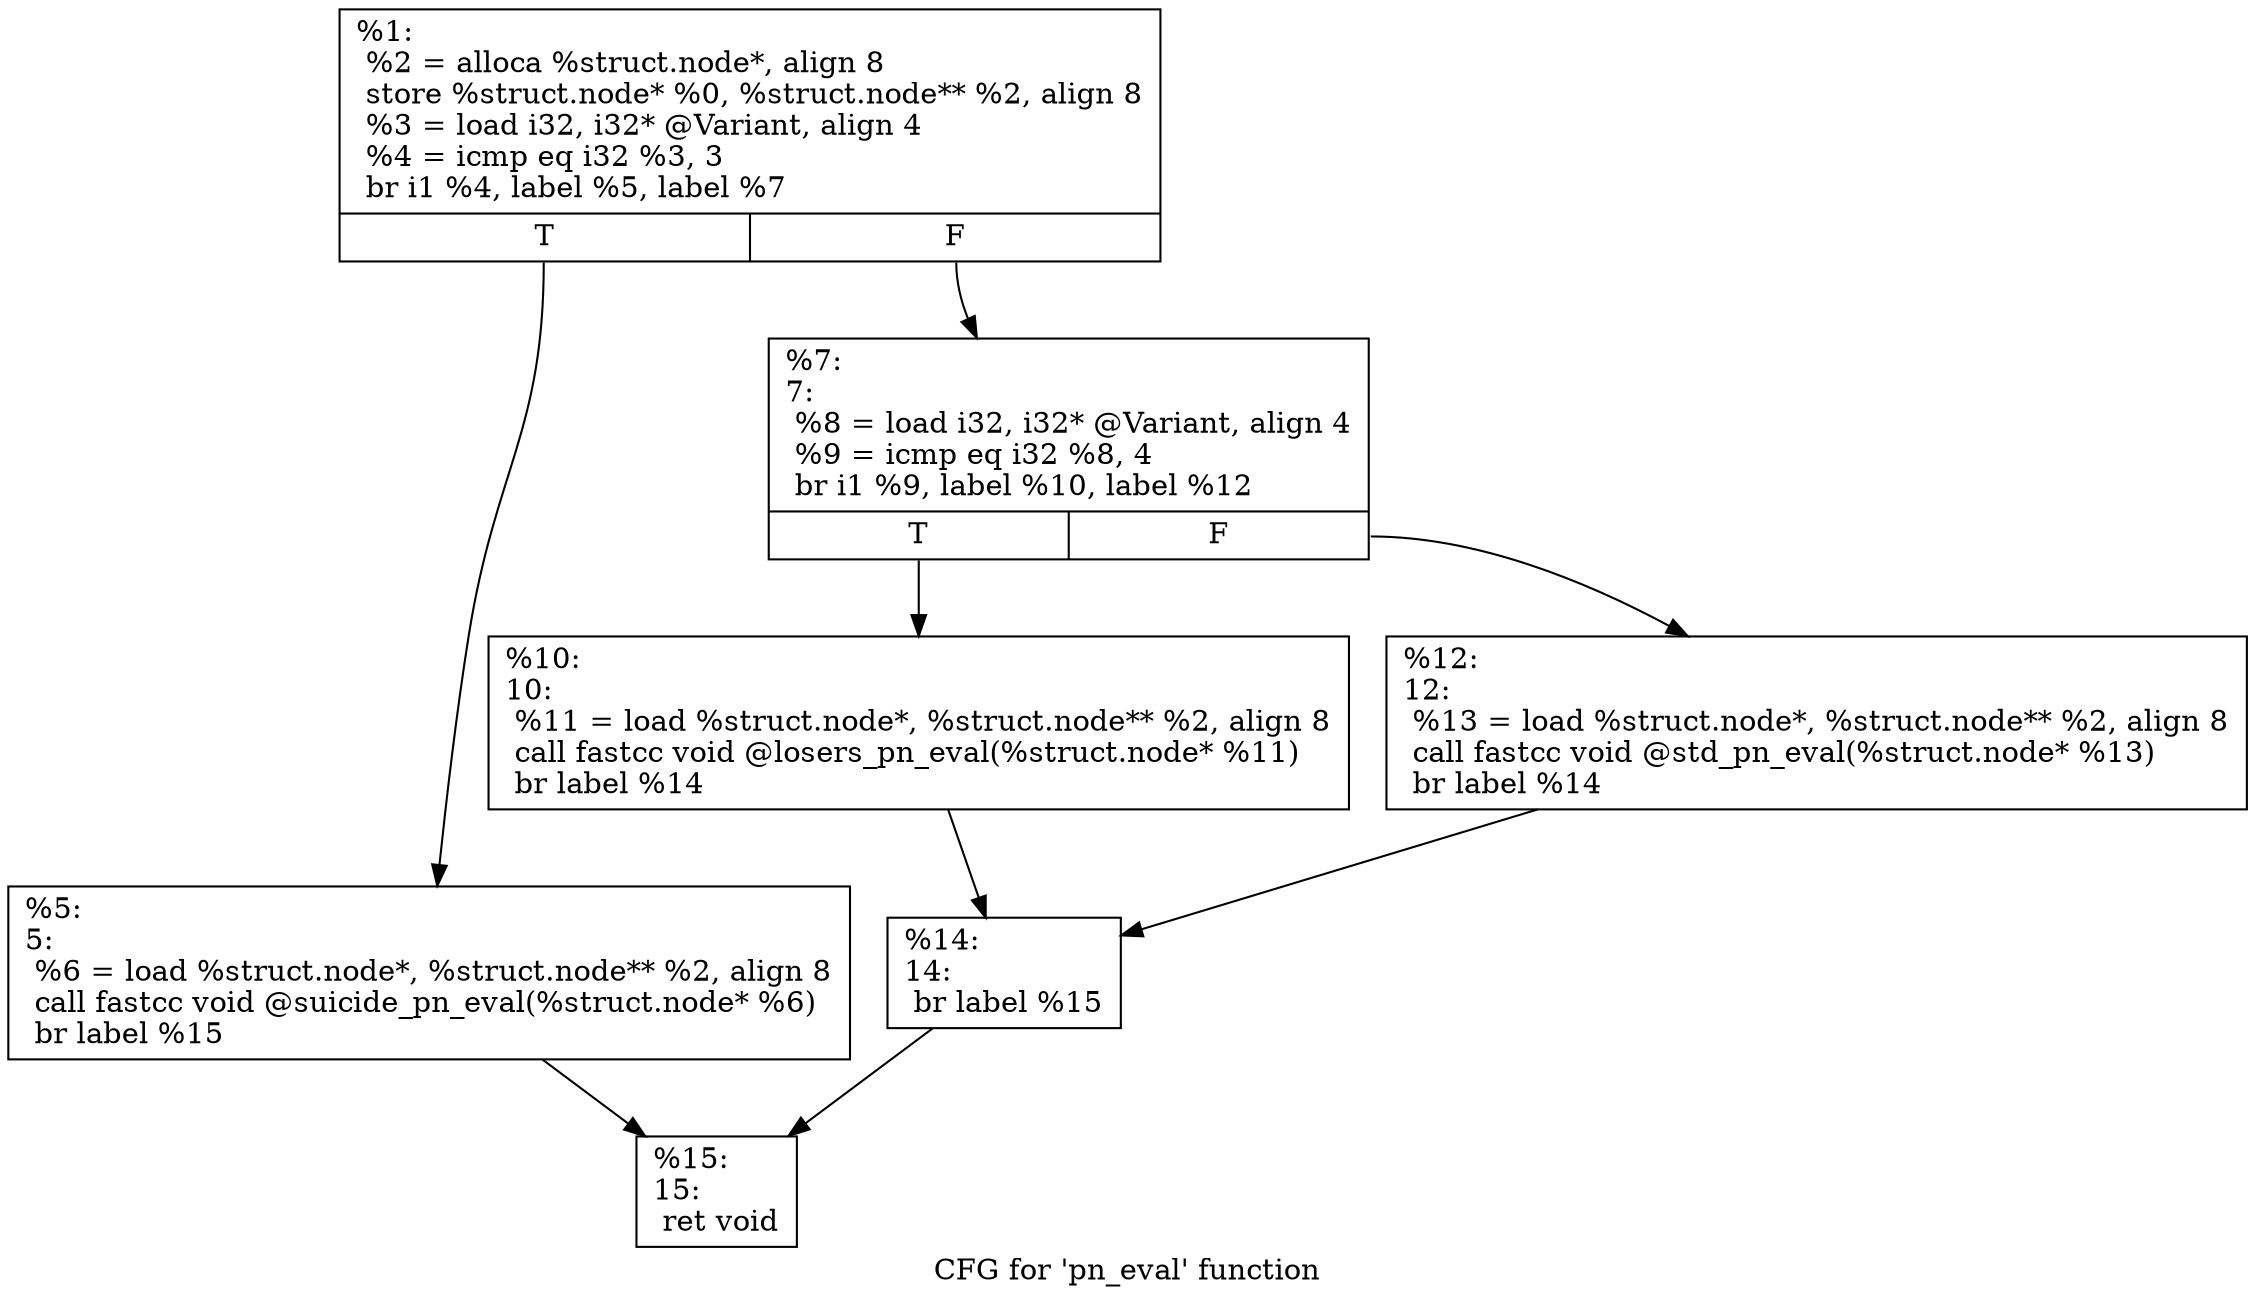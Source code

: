 digraph "CFG for 'pn_eval' function" {
	label="CFG for 'pn_eval' function";

	Node0x26696a0 [shape=record,label="{%1:\l  %2 = alloca %struct.node*, align 8\l  store %struct.node* %0, %struct.node** %2, align 8\l  %3 = load i32, i32* @Variant, align 4\l  %4 = icmp eq i32 %3, 3\l  br i1 %4, label %5, label %7\l|{<s0>T|<s1>F}}"];
	Node0x26696a0:s0 -> Node0x26696f0;
	Node0x26696a0:s1 -> Node0x2669740;
	Node0x26696f0 [shape=record,label="{%5:\l5:                                                \l  %6 = load %struct.node*, %struct.node** %2, align 8\l  call fastcc void @suicide_pn_eval(%struct.node* %6)\l  br label %15\l}"];
	Node0x26696f0 -> Node0x2669880;
	Node0x2669740 [shape=record,label="{%7:\l7:                                                \l  %8 = load i32, i32* @Variant, align 4\l  %9 = icmp eq i32 %8, 4\l  br i1 %9, label %10, label %12\l|{<s0>T|<s1>F}}"];
	Node0x2669740:s0 -> Node0x2669790;
	Node0x2669740:s1 -> Node0x26697e0;
	Node0x2669790 [shape=record,label="{%10:\l10:                                               \l  %11 = load %struct.node*, %struct.node** %2, align 8\l  call fastcc void @losers_pn_eval(%struct.node* %11)\l  br label %14\l}"];
	Node0x2669790 -> Node0x2669830;
	Node0x26697e0 [shape=record,label="{%12:\l12:                                               \l  %13 = load %struct.node*, %struct.node** %2, align 8\l  call fastcc void @std_pn_eval(%struct.node* %13)\l  br label %14\l}"];
	Node0x26697e0 -> Node0x2669830;
	Node0x2669830 [shape=record,label="{%14:\l14:                                               \l  br label %15\l}"];
	Node0x2669830 -> Node0x2669880;
	Node0x2669880 [shape=record,label="{%15:\l15:                                               \l  ret void\l}"];
}
